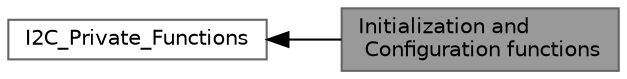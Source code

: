 digraph "Initialization and Configuration functions"
{
 // LATEX_PDF_SIZE
  bgcolor="transparent";
  edge [fontname=Helvetica,fontsize=10,labelfontname=Helvetica,labelfontsize=10];
  node [fontname=Helvetica,fontsize=10,shape=box,height=0.2,width=0.4];
  rankdir=LR;
  Node1 [id="Node000001",label="Initialization and\l Configuration functions",height=0.2,width=0.4,color="gray40", fillcolor="grey60", style="filled", fontcolor="black",tooltip="Initialization and Configuration functions."];
  Node2 [id="Node000002",label="I2C_Private_Functions",height=0.2,width=0.4,color="grey40", fillcolor="white", style="filled",URL="$group___i2_c___private___functions.html",tooltip=" "];
  Node2->Node1 [shape=plaintext, dir="back", style="solid"];
}
